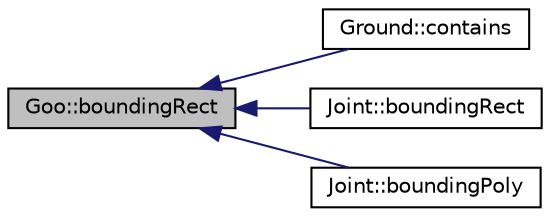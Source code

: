 digraph G
{
  edge [fontname="Helvetica",fontsize="10",labelfontname="Helvetica",labelfontsize="10"];
  node [fontname="Helvetica",fontsize="10",shape=record];
  rankdir="LR";
  Node1 [label="Goo::boundingRect",height=0.2,width=0.4,color="black", fillcolor="grey75", style="filled" fontcolor="black"];
  Node1 -> Node2 [dir="back",color="midnightblue",fontsize="10",style="solid",fontname="Helvetica"];
  Node2 [label="Ground::contains",height=0.2,width=0.4,color="black", fillcolor="white", style="filled",URL="$d2/d7e/classGround.html#ac9b7b3d52138ad5380153be8309bad32"];
  Node1 -> Node3 [dir="back",color="midnightblue",fontsize="10",style="solid",fontname="Helvetica"];
  Node3 [label="Joint::boundingRect",height=0.2,width=0.4,color="black", fillcolor="white", style="filled",URL="$d7/d0a/classJoint.html#ad7b63124cb8308ed1ba602408993d586"];
  Node1 -> Node4 [dir="back",color="midnightblue",fontsize="10",style="solid",fontname="Helvetica"];
  Node4 [label="Joint::boundingPoly",height=0.2,width=0.4,color="black", fillcolor="white", style="filled",URL="$d7/d0a/classJoint.html#a469fa029a6f666859fee46dc38a1a2f9"];
}
